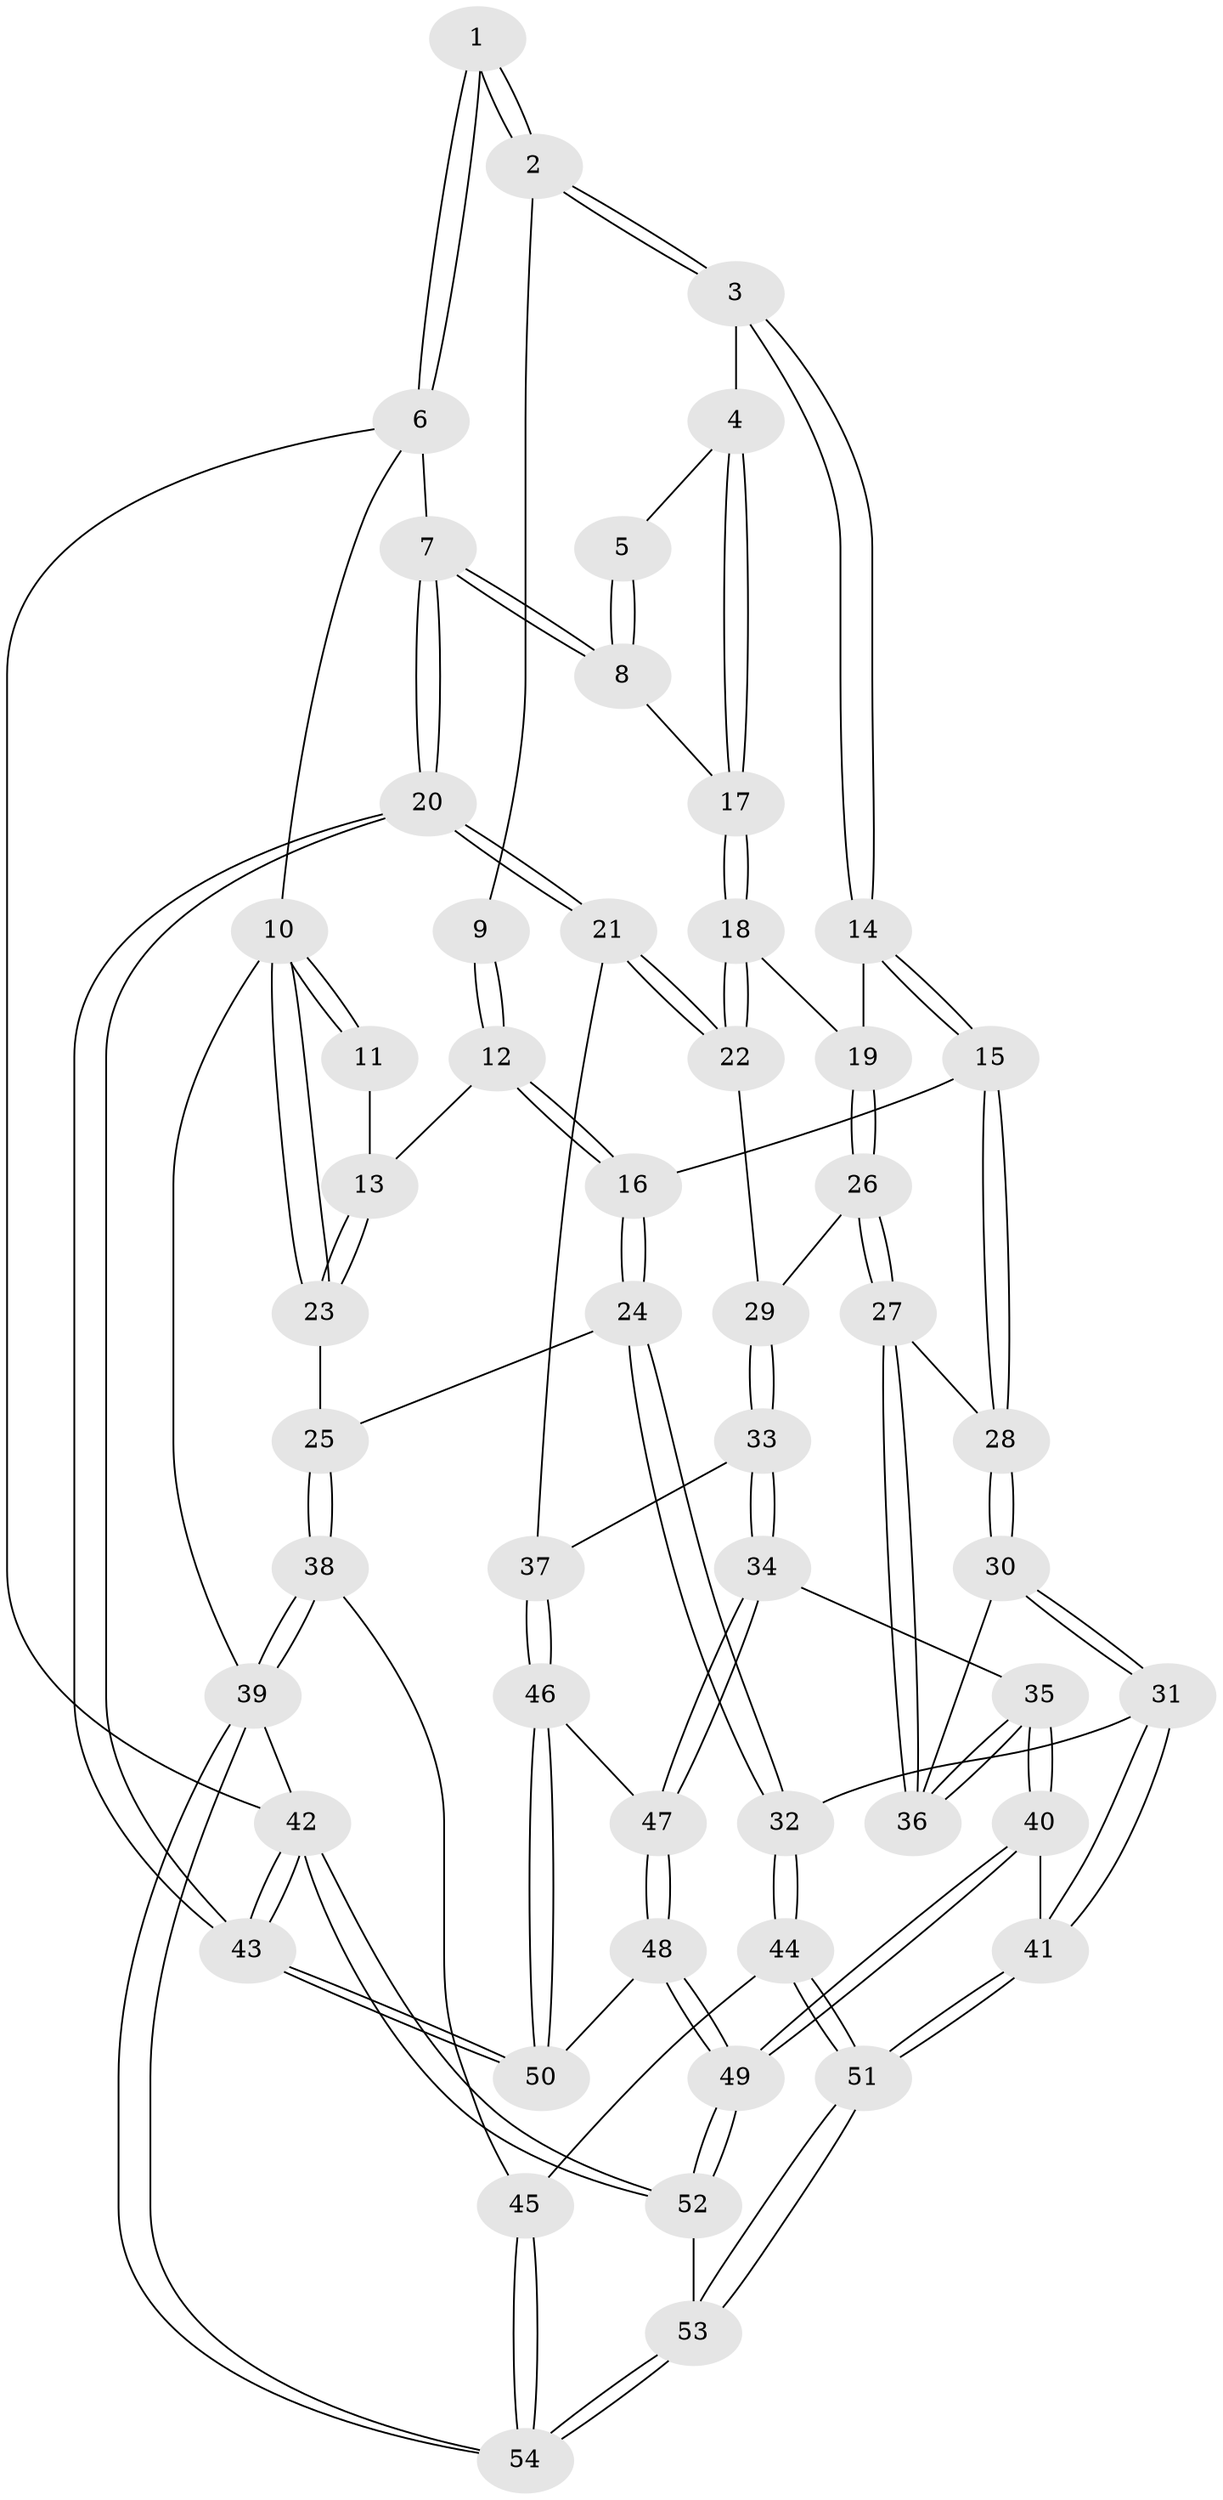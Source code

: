 // coarse degree distribution, {4: 0.45161290322580644, 5: 0.3225806451612903, 3: 0.12903225806451613, 6: 0.0967741935483871}
// Generated by graph-tools (version 1.1) at 2025/42/03/06/25 10:42:31]
// undirected, 54 vertices, 132 edges
graph export_dot {
graph [start="1"]
  node [color=gray90,style=filled];
  1 [pos="+1+0"];
  2 [pos="+0.6346431982824251+0"];
  3 [pos="+0.6788454283425028+0.004583781559405539"];
  4 [pos="+0.7810119674940552+0.07486193007534389"];
  5 [pos="+0.900064071535431+0.03330510166986039"];
  6 [pos="+1+0"];
  7 [pos="+1+0.1954303131259749"];
  8 [pos="+0.9945962398431664+0.24180486976873183"];
  9 [pos="+0.4820502374583201+0"];
  10 [pos="+0+0"];
  11 [pos="+0.3893262830157635+0"];
  12 [pos="+0.3986368215689854+0.24634050212539027"];
  13 [pos="+0.17462873521477193+0.26883046482779716"];
  14 [pos="+0.6487093859067693+0.306249337102411"];
  15 [pos="+0.5468227722374188+0.35250840367570097"];
  16 [pos="+0.49849390290360474+0.34372829225809415"];
  17 [pos="+0.9928997479580667+0.2421534776792728"];
  18 [pos="+0.8552529412550293+0.3462766269788586"];
  19 [pos="+0.7829361721689564+0.350903875933271"];
  20 [pos="+1+0.6607469479300704"];
  21 [pos="+1+0.6319508508317979"];
  22 [pos="+0.8830324815566055+0.4607269285357405"];
  23 [pos="+0.022063241615418904+0.32273278572899317"];
  24 [pos="+0.29709492974862867+0.5887466318882276"];
  25 [pos="+0.04233380889883787+0.4072051848453709"];
  26 [pos="+0.7370990983873128+0.5010288858486812"];
  27 [pos="+0.6664291531454716+0.5670192860858697"];
  28 [pos="+0.5697281485889063+0.4462485530430899"];
  29 [pos="+0.8136457252066507+0.5584285955216318"];
  30 [pos="+0.4945163213333374+0.6146957085839008"];
  31 [pos="+0.3995210947787798+0.6611354570709277"];
  32 [pos="+0.3258050551497351+0.6545023139156937"];
  33 [pos="+0.8124301825612852+0.6626991600793088"];
  34 [pos="+0.7897208982247086+0.678384273608343"];
  35 [pos="+0.6908870057367449+0.6690836188248664"];
  36 [pos="+0.6687923599915125+0.6333706451975654"];
  37 [pos="+1+0.6336377462154207"];
  38 [pos="+0+0.8995633684865133"];
  39 [pos="+0+1"];
  40 [pos="+0.6152542672456071+0.7910352002131026"];
  41 [pos="+0.5799254577103772+0.8042586353493613"];
  42 [pos="+1+1"];
  43 [pos="+1+1"];
  44 [pos="+0.2837437578347581+0.7598788200438439"];
  45 [pos="+0.26521454170410524+0.7837775136053128"];
  46 [pos="+0.8990585885688558+0.7841723082870871"];
  47 [pos="+0.8109481784219381+0.7528427719235266"];
  48 [pos="+0.7987843667722728+0.8580171967516133"];
  49 [pos="+0.7612195107887212+0.907087626559333"];
  50 [pos="+0.9276672373772196+0.8506991396558563"];
  51 [pos="+0.5225384139560378+0.913934634435991"];
  52 [pos="+0.7746810319480986+1"];
  53 [pos="+0.505555433542329+1"];
  54 [pos="+0.37068844100109694+1"];
  1 -- 2;
  1 -- 2;
  1 -- 6;
  1 -- 6;
  2 -- 3;
  2 -- 3;
  2 -- 9;
  3 -- 4;
  3 -- 14;
  3 -- 14;
  4 -- 5;
  4 -- 17;
  4 -- 17;
  5 -- 8;
  5 -- 8;
  6 -- 7;
  6 -- 10;
  6 -- 42;
  7 -- 8;
  7 -- 8;
  7 -- 20;
  7 -- 20;
  8 -- 17;
  9 -- 12;
  9 -- 12;
  10 -- 11;
  10 -- 11;
  10 -- 23;
  10 -- 23;
  10 -- 39;
  11 -- 13;
  12 -- 13;
  12 -- 16;
  12 -- 16;
  13 -- 23;
  13 -- 23;
  14 -- 15;
  14 -- 15;
  14 -- 19;
  15 -- 16;
  15 -- 28;
  15 -- 28;
  16 -- 24;
  16 -- 24;
  17 -- 18;
  17 -- 18;
  18 -- 19;
  18 -- 22;
  18 -- 22;
  19 -- 26;
  19 -- 26;
  20 -- 21;
  20 -- 21;
  20 -- 43;
  20 -- 43;
  21 -- 22;
  21 -- 22;
  21 -- 37;
  22 -- 29;
  23 -- 25;
  24 -- 25;
  24 -- 32;
  24 -- 32;
  25 -- 38;
  25 -- 38;
  26 -- 27;
  26 -- 27;
  26 -- 29;
  27 -- 28;
  27 -- 36;
  27 -- 36;
  28 -- 30;
  28 -- 30;
  29 -- 33;
  29 -- 33;
  30 -- 31;
  30 -- 31;
  30 -- 36;
  31 -- 32;
  31 -- 41;
  31 -- 41;
  32 -- 44;
  32 -- 44;
  33 -- 34;
  33 -- 34;
  33 -- 37;
  34 -- 35;
  34 -- 47;
  34 -- 47;
  35 -- 36;
  35 -- 36;
  35 -- 40;
  35 -- 40;
  37 -- 46;
  37 -- 46;
  38 -- 39;
  38 -- 39;
  38 -- 45;
  39 -- 54;
  39 -- 54;
  39 -- 42;
  40 -- 41;
  40 -- 49;
  40 -- 49;
  41 -- 51;
  41 -- 51;
  42 -- 43;
  42 -- 43;
  42 -- 52;
  42 -- 52;
  43 -- 50;
  43 -- 50;
  44 -- 45;
  44 -- 51;
  44 -- 51;
  45 -- 54;
  45 -- 54;
  46 -- 47;
  46 -- 50;
  46 -- 50;
  47 -- 48;
  47 -- 48;
  48 -- 49;
  48 -- 49;
  48 -- 50;
  49 -- 52;
  49 -- 52;
  51 -- 53;
  51 -- 53;
  52 -- 53;
  53 -- 54;
  53 -- 54;
}
